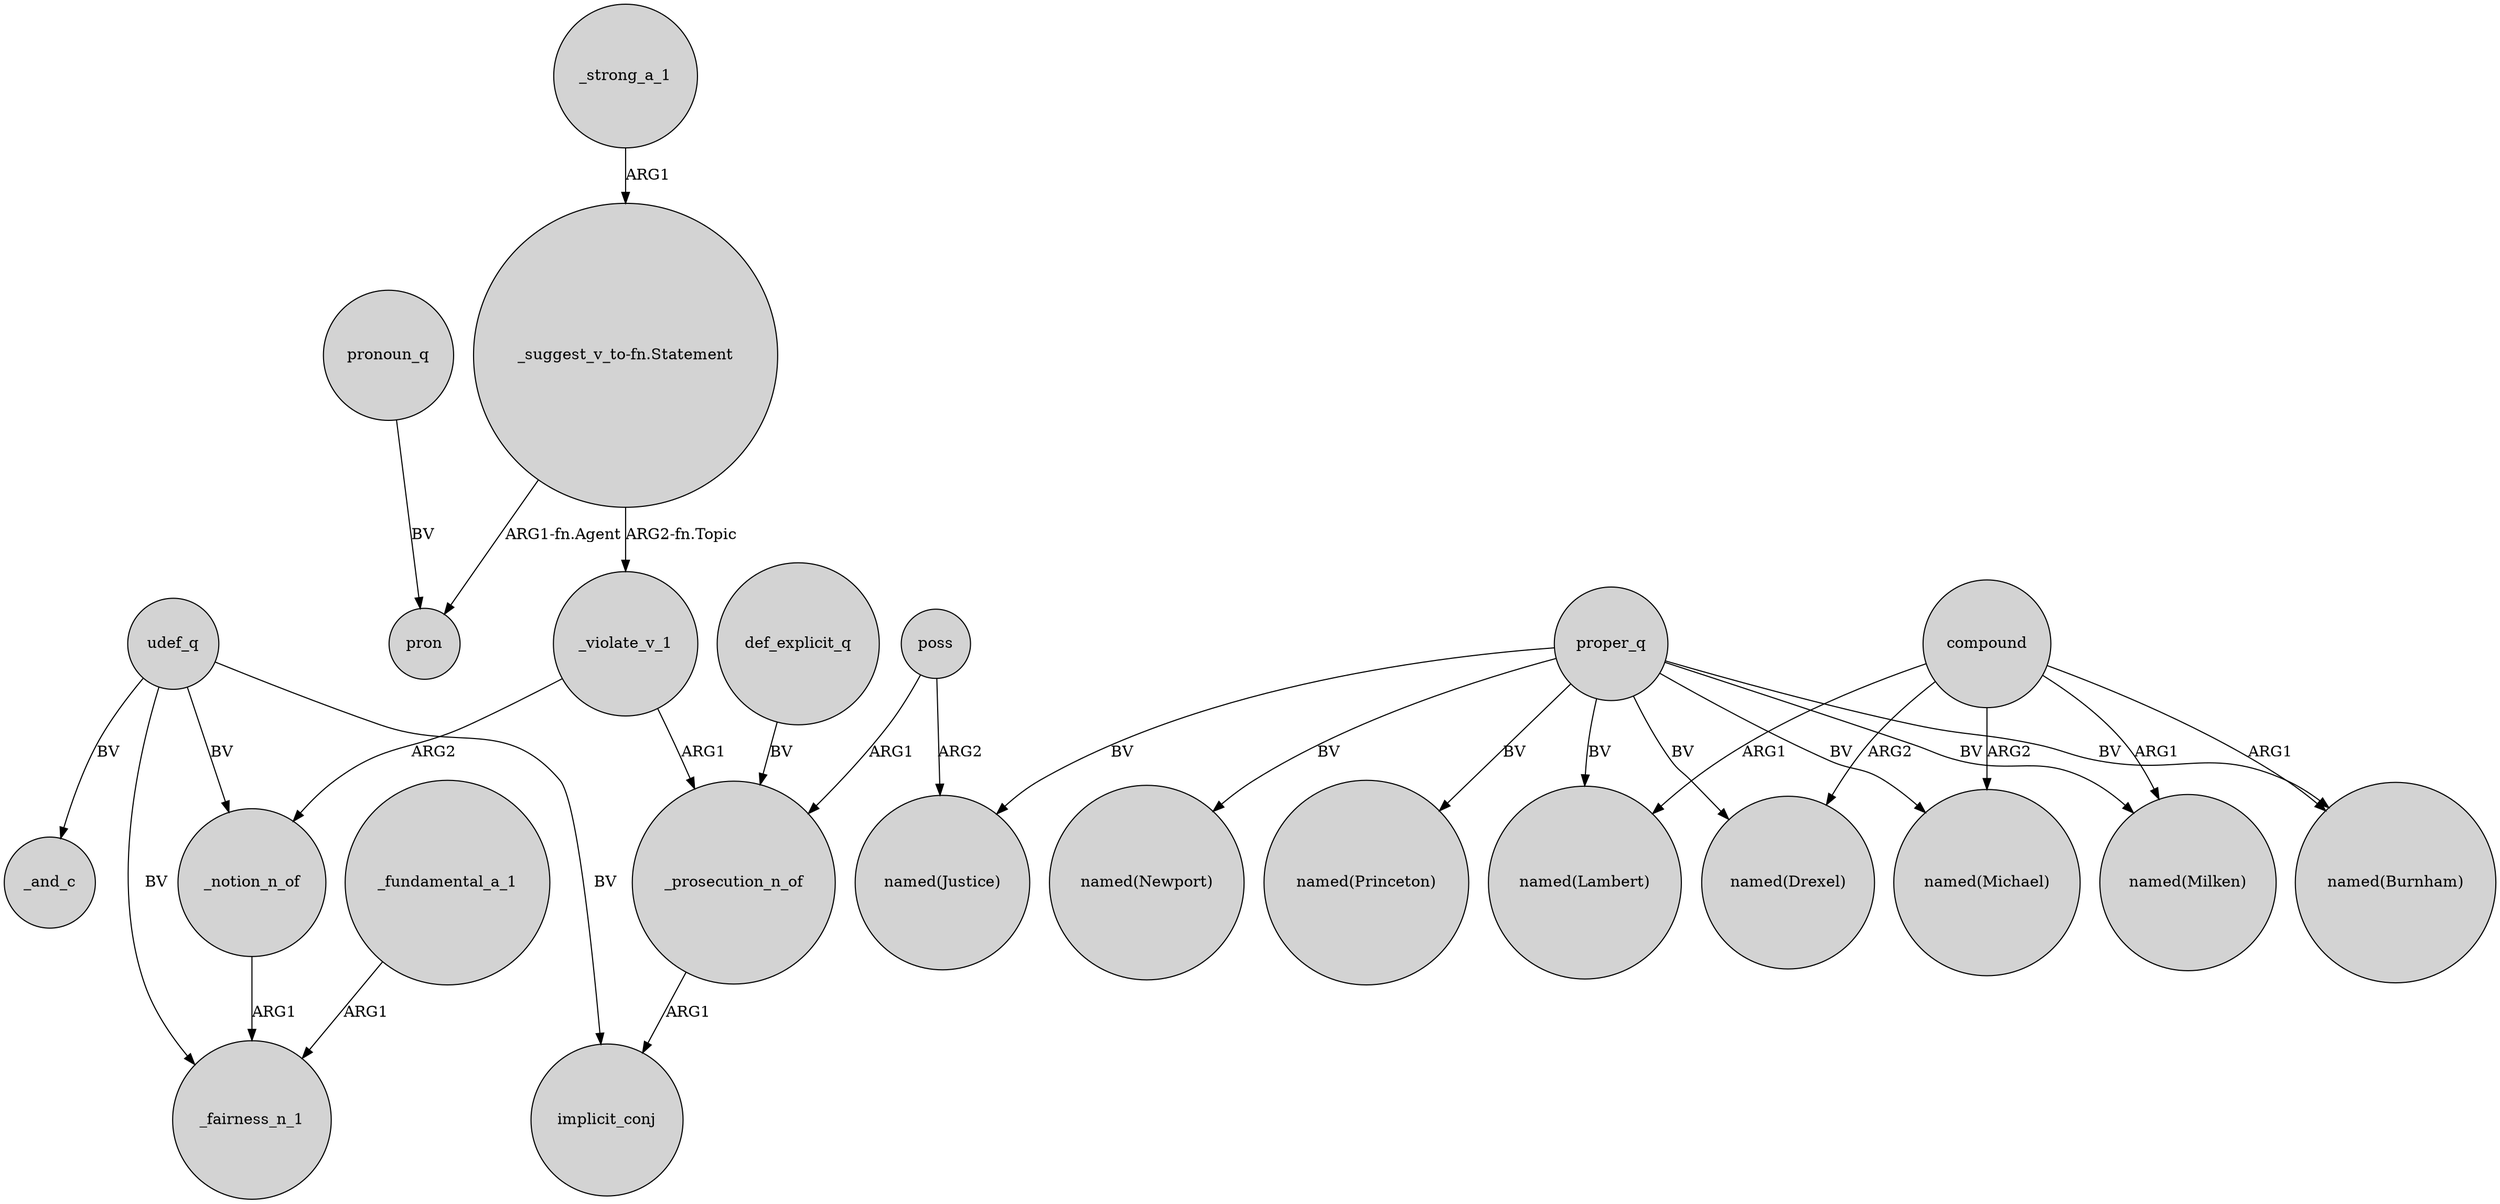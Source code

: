 digraph {
	node [shape=circle style=filled]
	_strong_a_1 -> "_suggest_v_to-fn.Statement" [label=ARG1]
	"_suggest_v_to-fn.Statement" -> pron [label="ARG1-fn.Agent"]
	proper_q -> "named(Princeton)" [label=BV]
	compound -> "named(Milken)" [label=ARG1]
	proper_q -> "named(Newport)" [label=BV]
	proper_q -> "named(Lambert)" [label=BV]
	_violate_v_1 -> _notion_n_of [label=ARG2]
	proper_q -> "named(Drexel)" [label=BV]
	compound -> "named(Lambert)" [label=ARG1]
	_violate_v_1 -> _prosecution_n_of [label=ARG1]
	udef_q -> _notion_n_of [label=BV]
	udef_q -> implicit_conj [label=BV]
	proper_q -> "named(Michael)" [label=BV]
	"_suggest_v_to-fn.Statement" -> _violate_v_1 [label="ARG2-fn.Topic"]
	pronoun_q -> pron [label=BV]
	proper_q -> "named(Justice)" [label=BV]
	_notion_n_of -> _fairness_n_1 [label=ARG1]
	proper_q -> "named(Milken)" [label=BV]
	compound -> "named(Drexel)" [label=ARG2]
	poss -> _prosecution_n_of [label=ARG1]
	proper_q -> "named(Burnham)" [label=BV]
	compound -> "named(Burnham)" [label=ARG1]
	poss -> "named(Justice)" [label=ARG2]
	udef_q -> _fairness_n_1 [label=BV]
	_fundamental_a_1 -> _fairness_n_1 [label=ARG1]
	_prosecution_n_of -> implicit_conj [label=ARG1]
	def_explicit_q -> _prosecution_n_of [label=BV]
	udef_q -> _and_c [label=BV]
	compound -> "named(Michael)" [label=ARG2]
}
